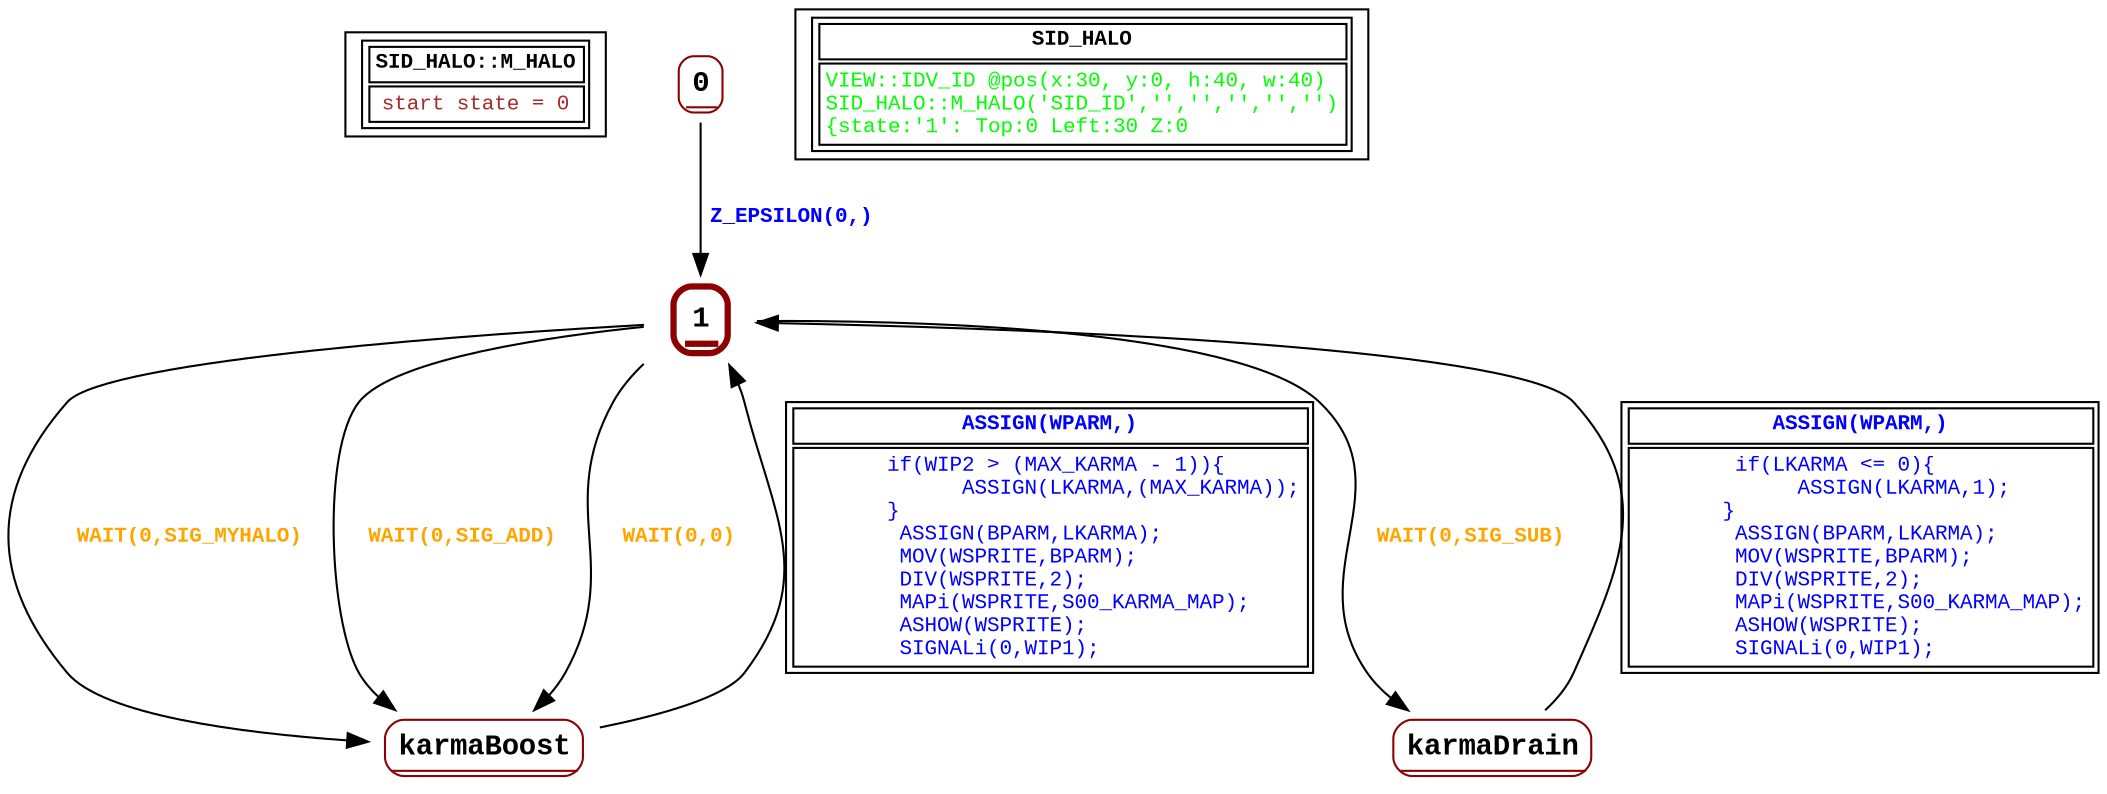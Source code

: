 digraph Automaton {
 fontname="Courier New"
	node [shape=oval, fontname="Courier New"];
	filename[shape = record, fontsize=10, label=< <table border="1"><tr><td><b>SID_HALO::M_HALO<br align="left"/></b></td></tr>
<tr><td><font point-size="10" color ="brown">start state = 0<br align="left"/></font></td></tr></table>>
];
	0[shape = none, fontsize=14, label=< <table border="1" color="darkred" style="rounded"><tr><td sides="b"><b>0<br align="left"/></b></td></tr>
</table>>];
"0" -> "1" [fontcolor=blue,fontsize=10,fontname="Courier New", label=< <table border="0"><tr><td><b>Z_EPSILON(0,)<br align="left"/></b></td></tr>
</table>>
];
	1[shape = none, fontsize=14, label=< <table border="3" color="darkred" style="rounded"><tr><td sides="b"><b>1<br align="left"/></b></td></tr>
</table>>];
"1" -> "karmaBoost" [fontcolor=orange,fontsize=10,fontname="Courier New", label=< <table border="0"><tr><td><b>WAIT(0,SIG_MYHALO)<br align="left"/></b></td></tr>
</table>>
];
"1" -> "karmaBoost" [fontcolor=orange,fontsize=10,fontname="Courier New", label=< <table border="0"><tr><td><b>WAIT(0,SIG_ADD)<br align="left"/></b></td></tr>
</table>>
];
"1" -> "karmaDrain" [fontcolor=orange,fontsize=10,fontname="Courier New", label=< <table border="0"><tr><td><b>WAIT(0,SIG_SUB)<br align="left"/></b></td></tr>
</table>>
];
"1" -> "karmaBoost" [fontcolor=orange,fontsize=10,fontname="Courier New", label=< <table border="0"><tr><td><b>WAIT(0,0)<br align="left"/></b></td></tr>
</table>>
];
	karmaBoost[shape = none, fontsize=14, label=< <table border="1" color="darkred" style="rounded"><tr><td sides="b"><b>karmaBoost<br align="left"/></b></td></tr>
</table>>];
"karmaBoost" -> "1" [fontcolor=blue,fontsize=10,fontname="Courier New", label=< <table border="1"><tr><td><b>ASSIGN(WPARM,)<br align="left"/></b></td></tr>
<tr><td><font point-size="10" color ="blue">       if(WIP2 &gt; (MAX_KARMA - 1))&#123;<br align="left"/>             ASSIGN(LKARMA,(MAX_KARMA));<br align="left"/>       &#125;<br align="left"/>        ASSIGN(BPARM,LKARMA);<br align="left"/>        MOV(WSPRITE,BPARM);<br align="left"/>        DIV(WSPRITE,2);<br align="left"/>        MAPi(WSPRITE,S00_KARMA_MAP);<br align="left"/>        ASHOW(WSPRITE);<br align="left"/>        SIGNALi(0,WIP1);<br align="left"/></font></td></tr></table>>
];
	karmaDrain[shape = none, fontsize=14, label=< <table border="1" color="darkred" style="rounded"><tr><td sides="b"><b>karmaDrain<br align="left"/></b></td></tr>
</table>>];
"karmaDrain" -> "1" [fontcolor=blue,fontsize=10,fontname="Courier New", label=< <table border="1"><tr><td><b>ASSIGN(WPARM,)<br align="left"/></b></td></tr>
<tr><td><font point-size="10" color ="blue">        if(LKARMA &lt;= 0)&#123;<br align="left"/>             ASSIGN(LKARMA,1);<br align="left"/>       &#125;      <br align="left"/>        ASSIGN(BPARM,LKARMA);<br align="left"/>        MOV(WSPRITE,BPARM);<br align="left"/>        DIV(WSPRITE,2);<br align="left"/>        MAPi(WSPRITE,S00_KARMA_MAP);<br align="left"/>        ASHOW(WSPRITE);<br align="left"/>        SIGNALi(0,WIP1);<br align="left"/></font></td></tr></table>>
];
	status[shape = record, fontsize=10, label=< <table border="1"><tr><td><b>SID_HALO<br align="left"/></b></td></tr>
<tr><td><font point-size="10" color ="green">VIEW::IDV_ID @pos(x:30, y:0, h:40, w:40)<br align="left"/>SID_HALO::M_HALO(&apos;SID_ID&apos;,&apos;&apos;,&apos;&apos;,&apos;&apos;,&apos;&apos;,&apos;&apos;)<br align="left"/>			&#123;state:&apos;1&apos;: Top:0 Left:30 Z:0<br align="left"/></font></td></tr></table>>
];
}
